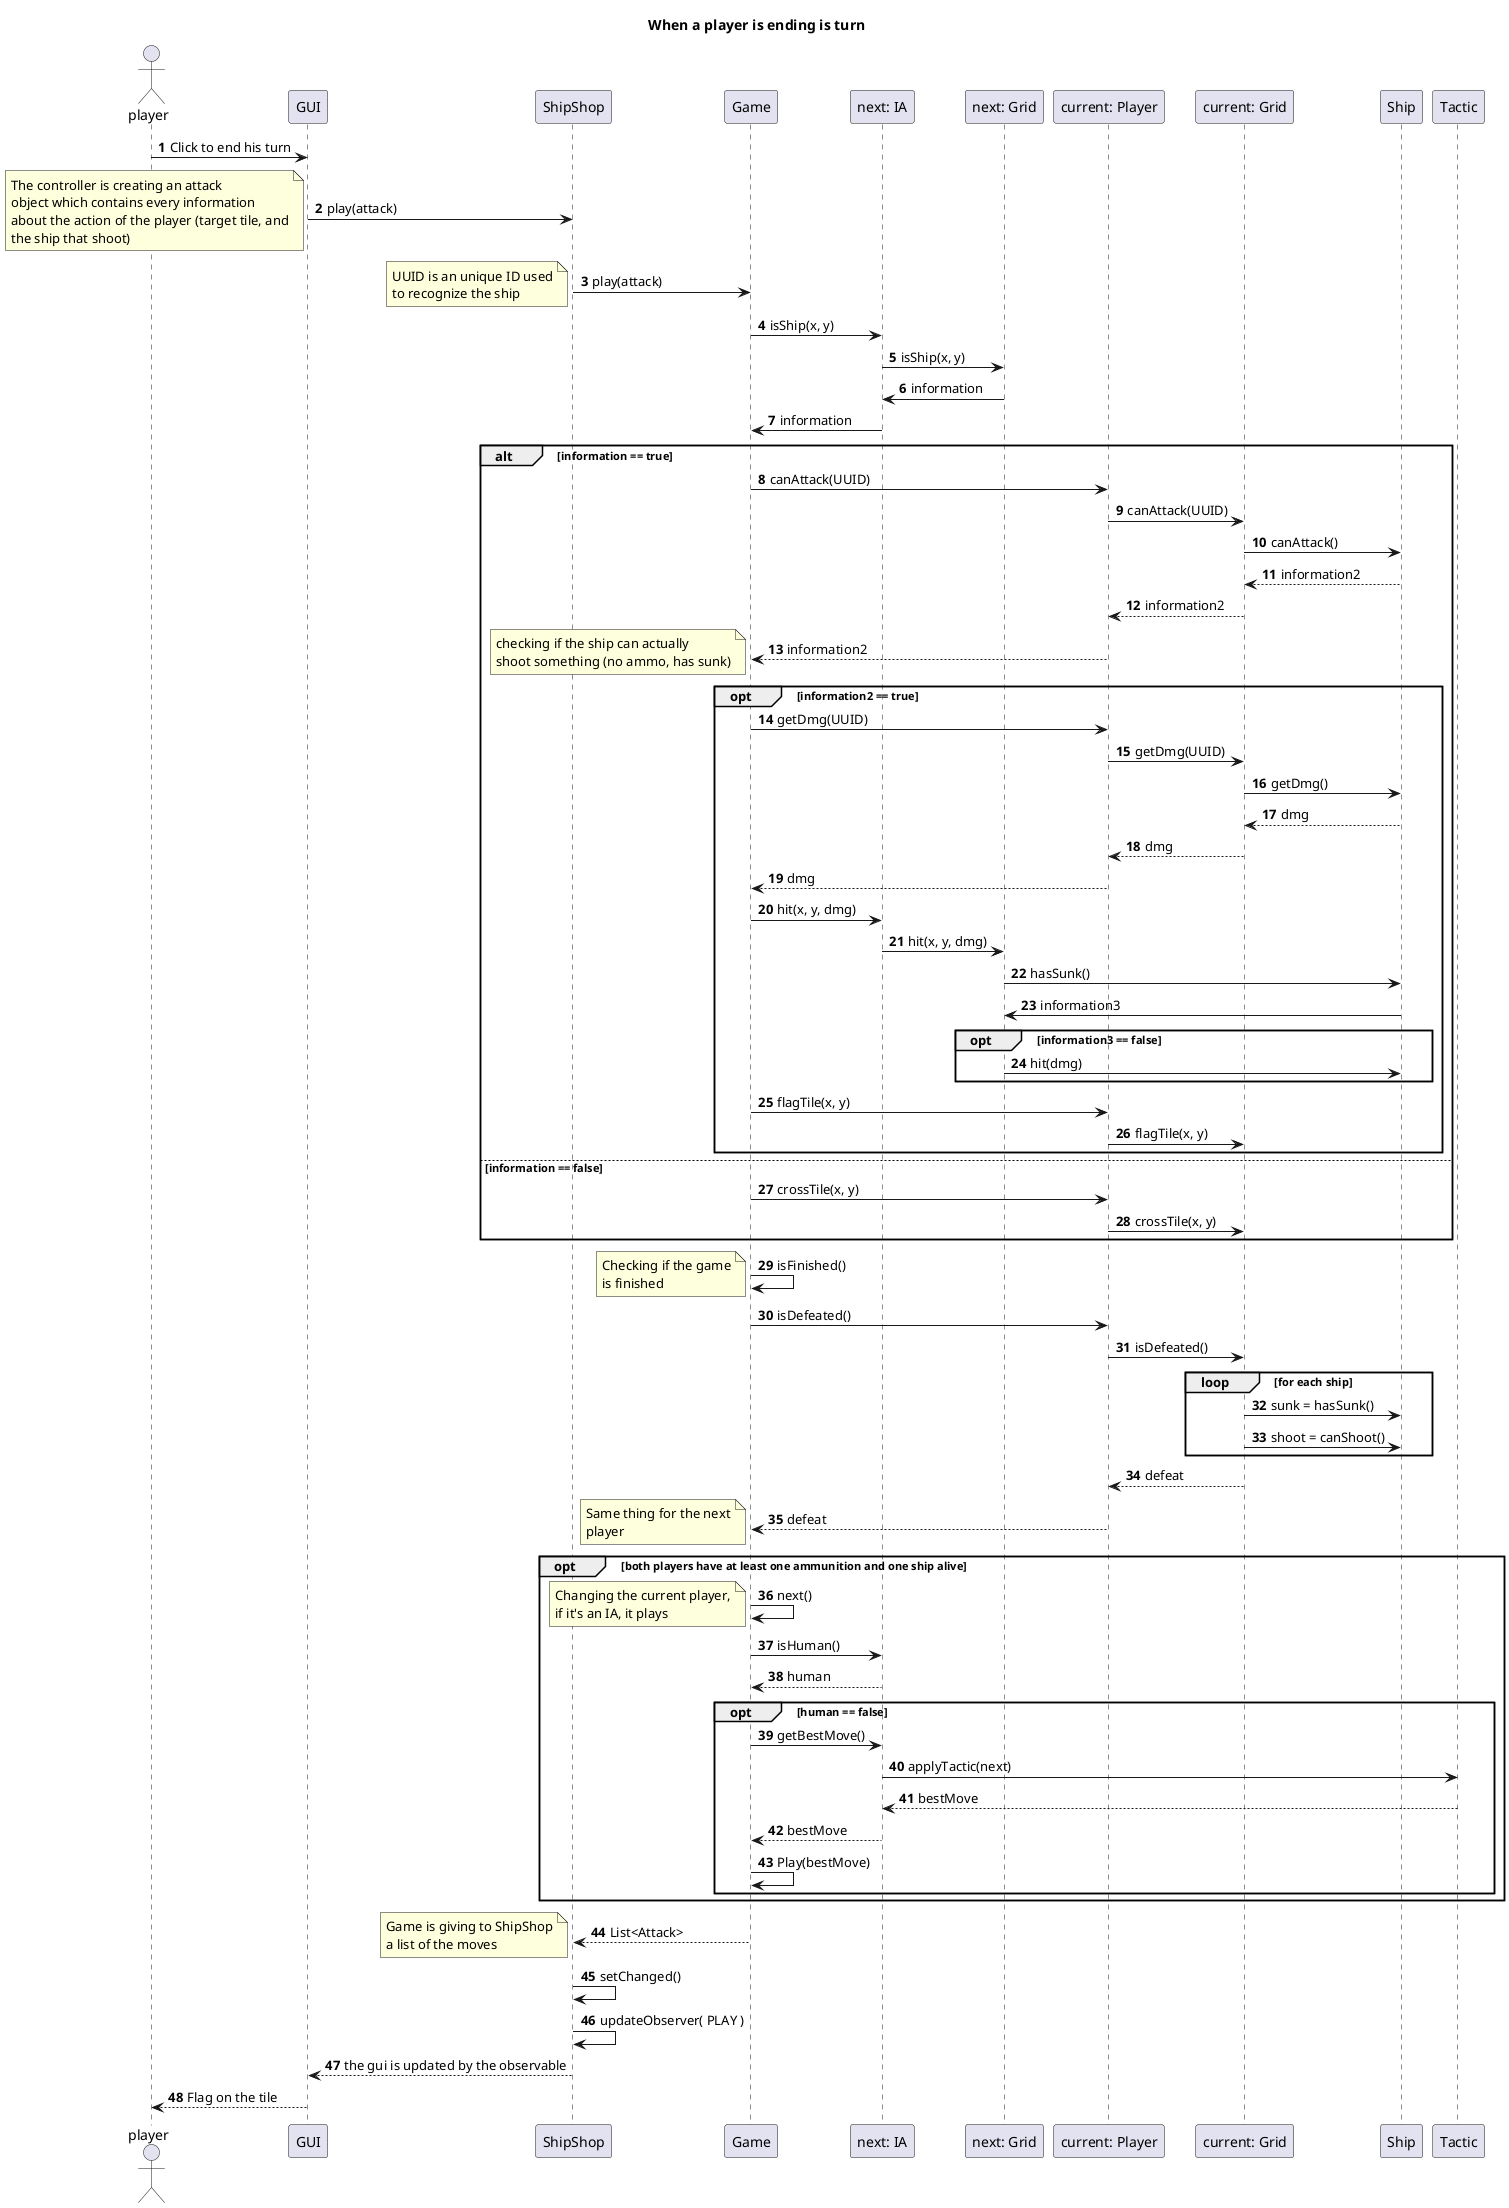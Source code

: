 @startuml

title When a player is ending is turn

autonumber
actor player

player -> GUI: Click to end his turn

GUI -> ShipShop: play(attack)

note left
The controller is creating an attack
object which contains every information
about the action of the player (target tile, and
the ship that shoot)
end note

ShipShop -> Game: play(attack)


note left
UUID is an unique ID used
to recognize the ship
end note

Game -> "next: IA": isShip(x, y)

"next: IA" -> "next: Grid": isShip(x, y)

"next: Grid" -> "next: IA": information

"next: IA" -> Game: information

alt information == true

    Game -> "current: Player": canAttack(UUID)

    "current: Player" -> "current: Grid": canAttack(UUID)

    "current: Grid" -> Ship: canAttack()

    Ship --> "current: Grid": information2

    "current: Grid" --> "current: Player": information2

    "current: Player" --> Game: information2

    opt information2 == true

        note left
            checking if the ship can actually
            shoot something (no ammo, has sunk)
        end note

        Game -> "current: Player": getDmg(UUID)

        "current: Player" -> "current: Grid": getDmg(UUID)

        "current: Grid" -> Ship: getDmg()

        Ship --> "current: Grid": dmg

        "current: Grid" --> "current: Player": dmg

        "current: Player" --> Game: dmg

        Game -> "next: IA": hit(x, y, dmg)

        "next: IA" -> "next: Grid": hit(x, y, dmg)

        "next: Grid" -> Ship: hasSunk()

        Ship -> "next: Grid": information3

        opt information3 == false

            "next: Grid" -> Ship: hit(dmg)

        end

        Game -> "current: Player": flagTile(x, y)

        "current: Player" -> "current: Grid": flagTile(x, y)

    end

else information == false

    Game -> "current: Player": crossTile(x, y)

    "current: Player" -> "current: Grid": crossTile(x, y)

end

Game -> Game: isFinished()

note left
    Checking if the game
    is finished
end note

Game -> "current: Player": isDefeated()

"current: Player" -> "current: Grid": isDefeated()

loop for each ship

    "current: Grid" -> Ship: sunk = hasSunk()

    "current: Grid" -> Ship: shoot = canShoot()

end

"current: Grid" --> "current: Player": defeat

"current: Player" --> Game: defeat

note left
    Same thing for the next
    player
end note


opt both players have at least one ammunition and one ship alive

    Game -> Game: next()

    note left
        Changing the current player,
        if it's an IA, it plays
    end note

    Game -> "next: IA": isHuman()

    "next: IA" --> Game: human

    opt human == false

        Game -> "next: IA": getBestMove()

        "next: IA" -> Tactic: applyTactic(next)

        Tactic --> "next: IA": bestMove

        "next: IA" --> Game: bestMove

        Game -> Game: Play(bestMove)

    end

end

Game --> ShipShop: List<Attack>

note left
    Game is giving to ShipShop
    a list of the moves
end note

ShipShop -> ShipShop: setChanged()

ShipShop -> ShipShop: updateObserver( PLAY )

ShipShop --> GUI: the gui is updated by the observable

GUI --> player: Flag on the tile

@enduml